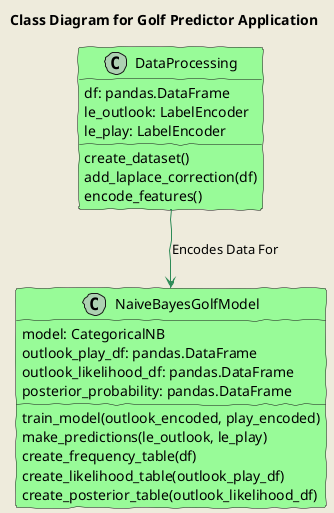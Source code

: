 @startuml
skinparam backgroundColor #EEEBDC
skinparam handwritten true
skinparam class {
    BackgroundColor PaleGreen
    ArrowColor SeaGreen
}

title Class Diagram for Golf Predictor Application

class DataProcessing {
  df: pandas.DataFrame
  le_outlook: LabelEncoder
  le_play: LabelEncoder
  create_dataset()
  add_laplace_correction(df)
  encode_features()
}

class NaiveBayesGolfModel {
  model: CategoricalNB
  outlook_play_df: pandas.DataFrame
  outlook_likelihood_df: pandas.DataFrame
  posterior_probability: pandas.DataFrame
  train_model(outlook_encoded, play_encoded)
  make_predictions(le_outlook, le_play)
  create_frequency_table(df)
  create_likelihood_table(outlook_play_df)
  create_posterior_table(outlook_likelihood_df)
}

DataProcessing --> NaiveBayesGolfModel : Encodes Data For

@enduml
